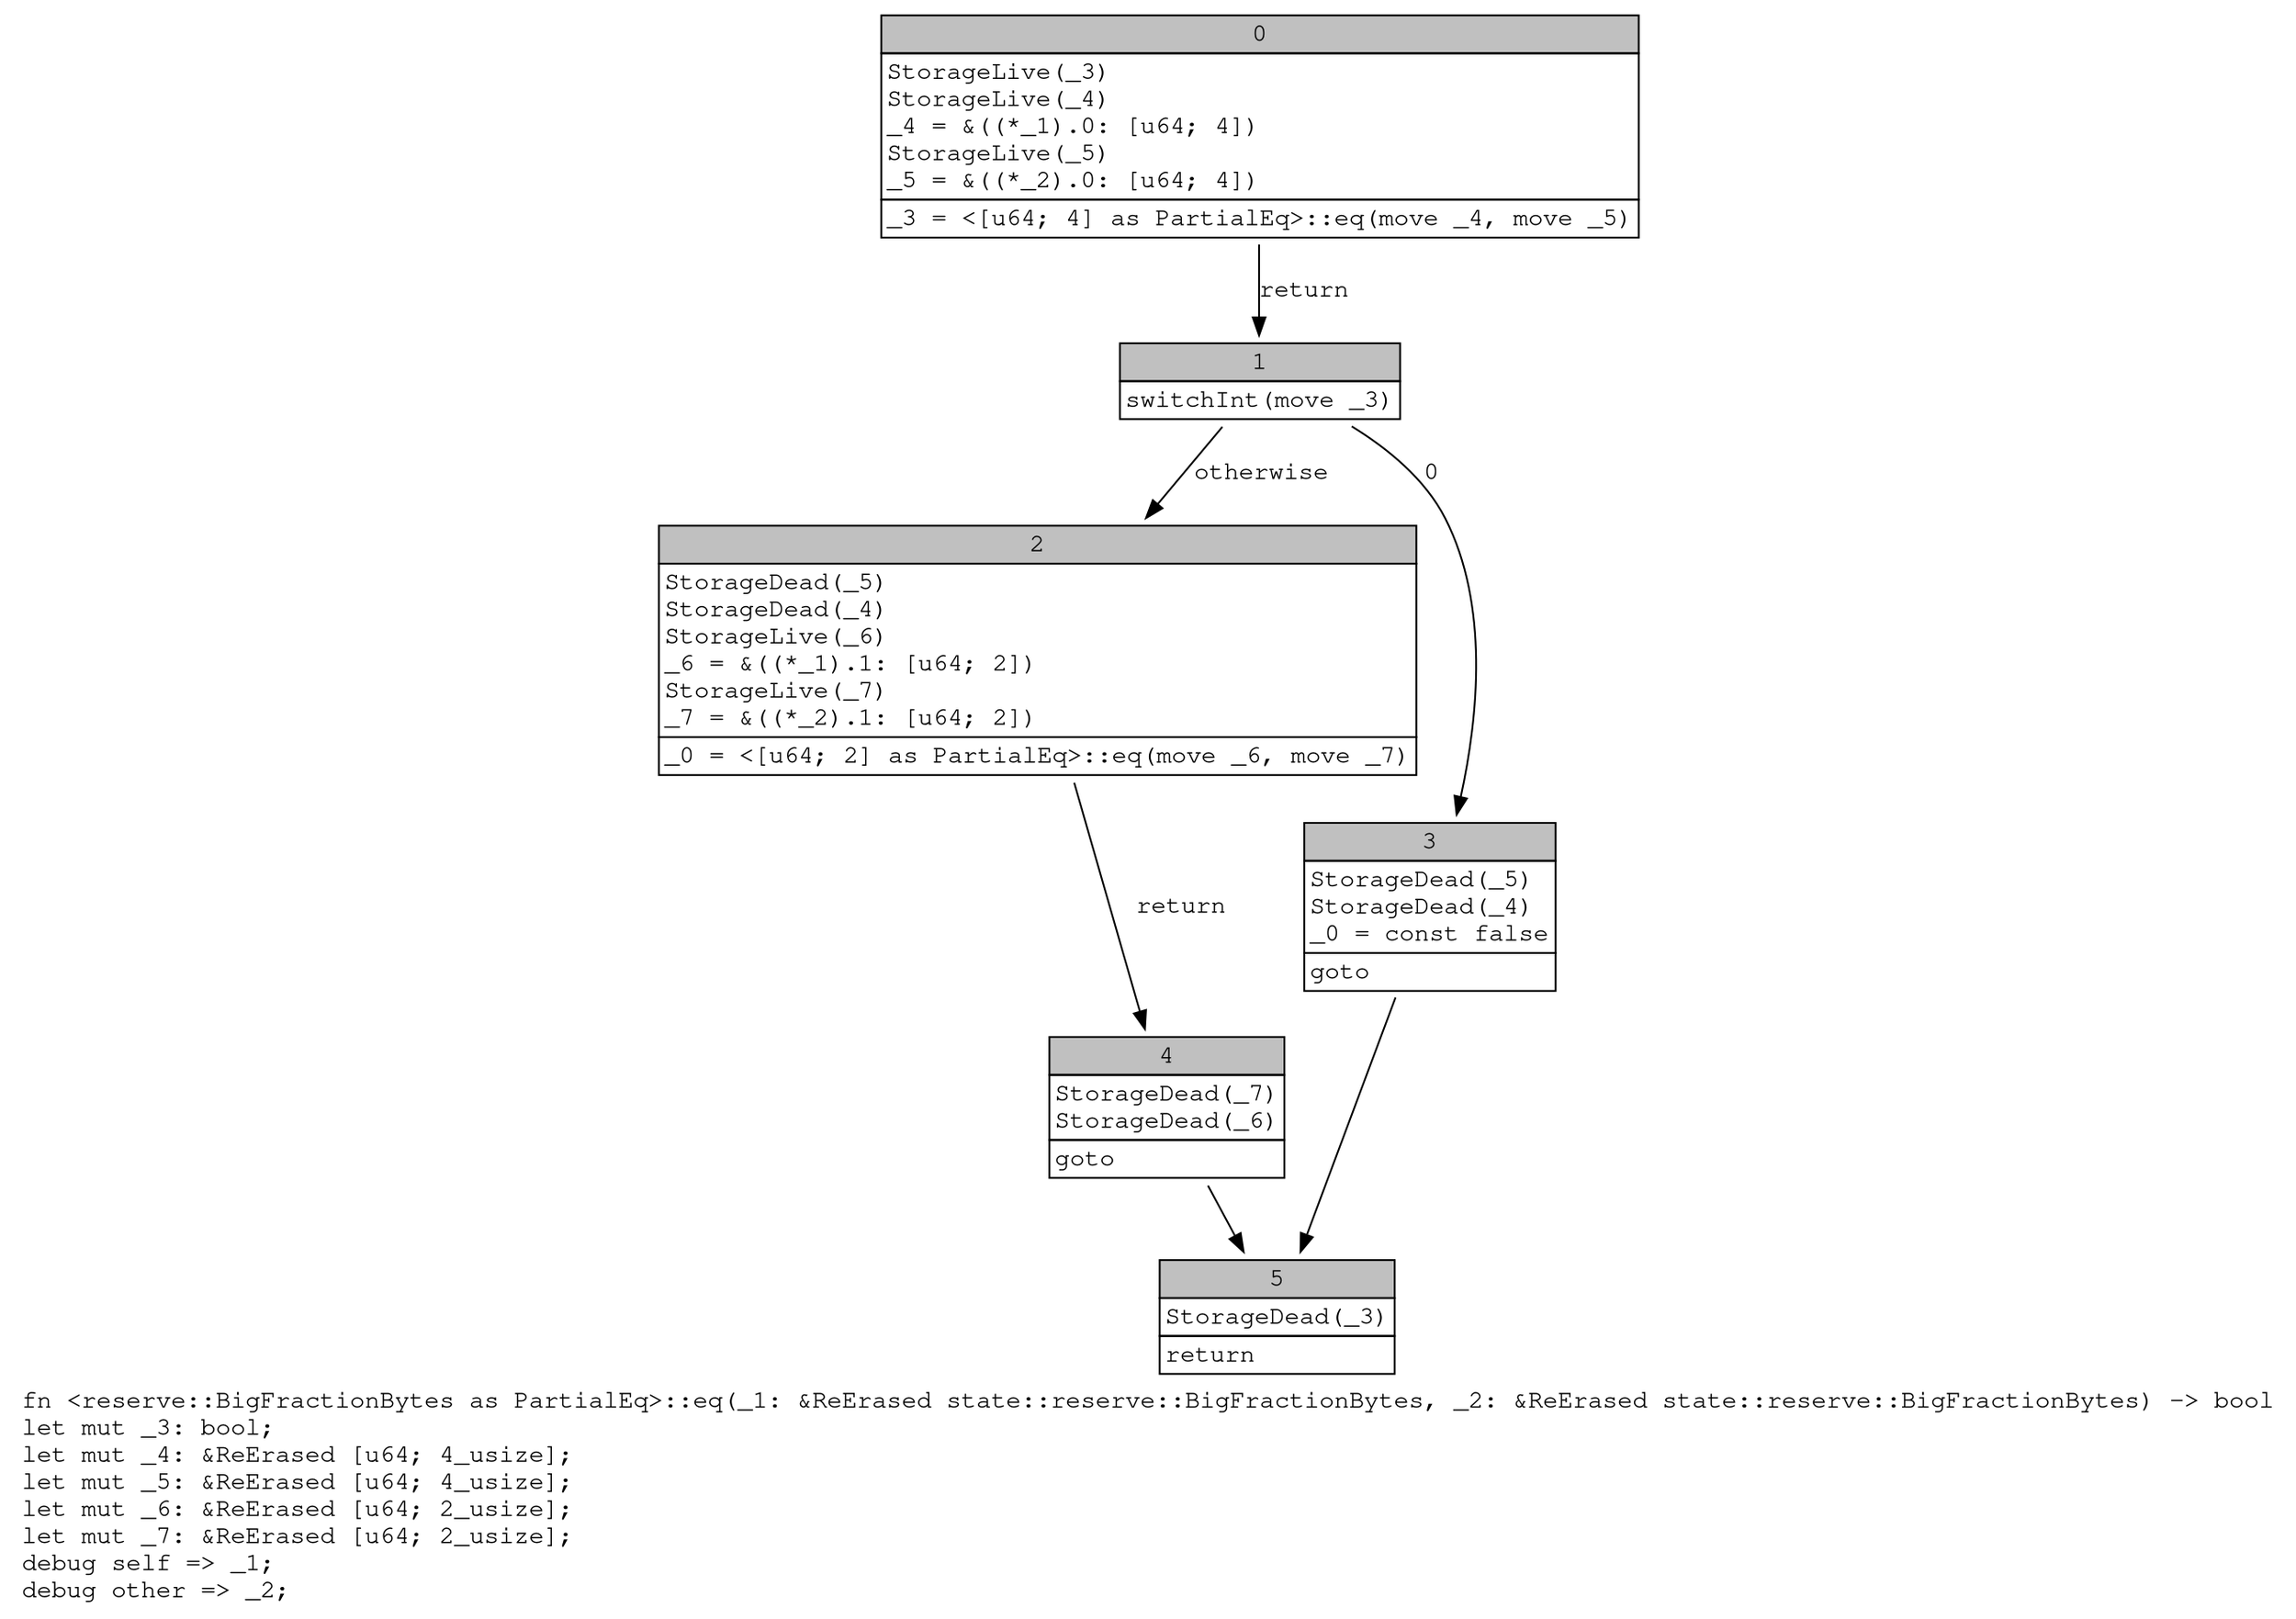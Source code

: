 digraph Mir_0_8894 {
    graph [fontname="Courier, monospace"];
    node [fontname="Courier, monospace"];
    edge [fontname="Courier, monospace"];
    label=<fn &lt;reserve::BigFractionBytes as PartialEq&gt;::eq(_1: &amp;ReErased state::reserve::BigFractionBytes, _2: &amp;ReErased state::reserve::BigFractionBytes) -&gt; bool<br align="left"/>let mut _3: bool;<br align="left"/>let mut _4: &amp;ReErased [u64; 4_usize];<br align="left"/>let mut _5: &amp;ReErased [u64; 4_usize];<br align="left"/>let mut _6: &amp;ReErased [u64; 2_usize];<br align="left"/>let mut _7: &amp;ReErased [u64; 2_usize];<br align="left"/>debug self =&gt; _1;<br align="left"/>debug other =&gt; _2;<br align="left"/>>;
    bb0__0_8894 [shape="none", label=<<table border="0" cellborder="1" cellspacing="0"><tr><td bgcolor="gray" align="center" colspan="1">0</td></tr><tr><td align="left" balign="left">StorageLive(_3)<br/>StorageLive(_4)<br/>_4 = &amp;((*_1).0: [u64; 4])<br/>StorageLive(_5)<br/>_5 = &amp;((*_2).0: [u64; 4])<br/></td></tr><tr><td align="left">_3 = &lt;[u64; 4] as PartialEq&gt;::eq(move _4, move _5)</td></tr></table>>];
    bb1__0_8894 [shape="none", label=<<table border="0" cellborder="1" cellspacing="0"><tr><td bgcolor="gray" align="center" colspan="1">1</td></tr><tr><td align="left">switchInt(move _3)</td></tr></table>>];
    bb2__0_8894 [shape="none", label=<<table border="0" cellborder="1" cellspacing="0"><tr><td bgcolor="gray" align="center" colspan="1">2</td></tr><tr><td align="left" balign="left">StorageDead(_5)<br/>StorageDead(_4)<br/>StorageLive(_6)<br/>_6 = &amp;((*_1).1: [u64; 2])<br/>StorageLive(_7)<br/>_7 = &amp;((*_2).1: [u64; 2])<br/></td></tr><tr><td align="left">_0 = &lt;[u64; 2] as PartialEq&gt;::eq(move _6, move _7)</td></tr></table>>];
    bb3__0_8894 [shape="none", label=<<table border="0" cellborder="1" cellspacing="0"><tr><td bgcolor="gray" align="center" colspan="1">3</td></tr><tr><td align="left" balign="left">StorageDead(_5)<br/>StorageDead(_4)<br/>_0 = const false<br/></td></tr><tr><td align="left">goto</td></tr></table>>];
    bb4__0_8894 [shape="none", label=<<table border="0" cellborder="1" cellspacing="0"><tr><td bgcolor="gray" align="center" colspan="1">4</td></tr><tr><td align="left" balign="left">StorageDead(_7)<br/>StorageDead(_6)<br/></td></tr><tr><td align="left">goto</td></tr></table>>];
    bb5__0_8894 [shape="none", label=<<table border="0" cellborder="1" cellspacing="0"><tr><td bgcolor="gray" align="center" colspan="1">5</td></tr><tr><td align="left" balign="left">StorageDead(_3)<br/></td></tr><tr><td align="left">return</td></tr></table>>];
    bb0__0_8894 -> bb1__0_8894 [label="return"];
    bb1__0_8894 -> bb3__0_8894 [label="0"];
    bb1__0_8894 -> bb2__0_8894 [label="otherwise"];
    bb2__0_8894 -> bb4__0_8894 [label="return"];
    bb3__0_8894 -> bb5__0_8894 [label=""];
    bb4__0_8894 -> bb5__0_8894 [label=""];
}
